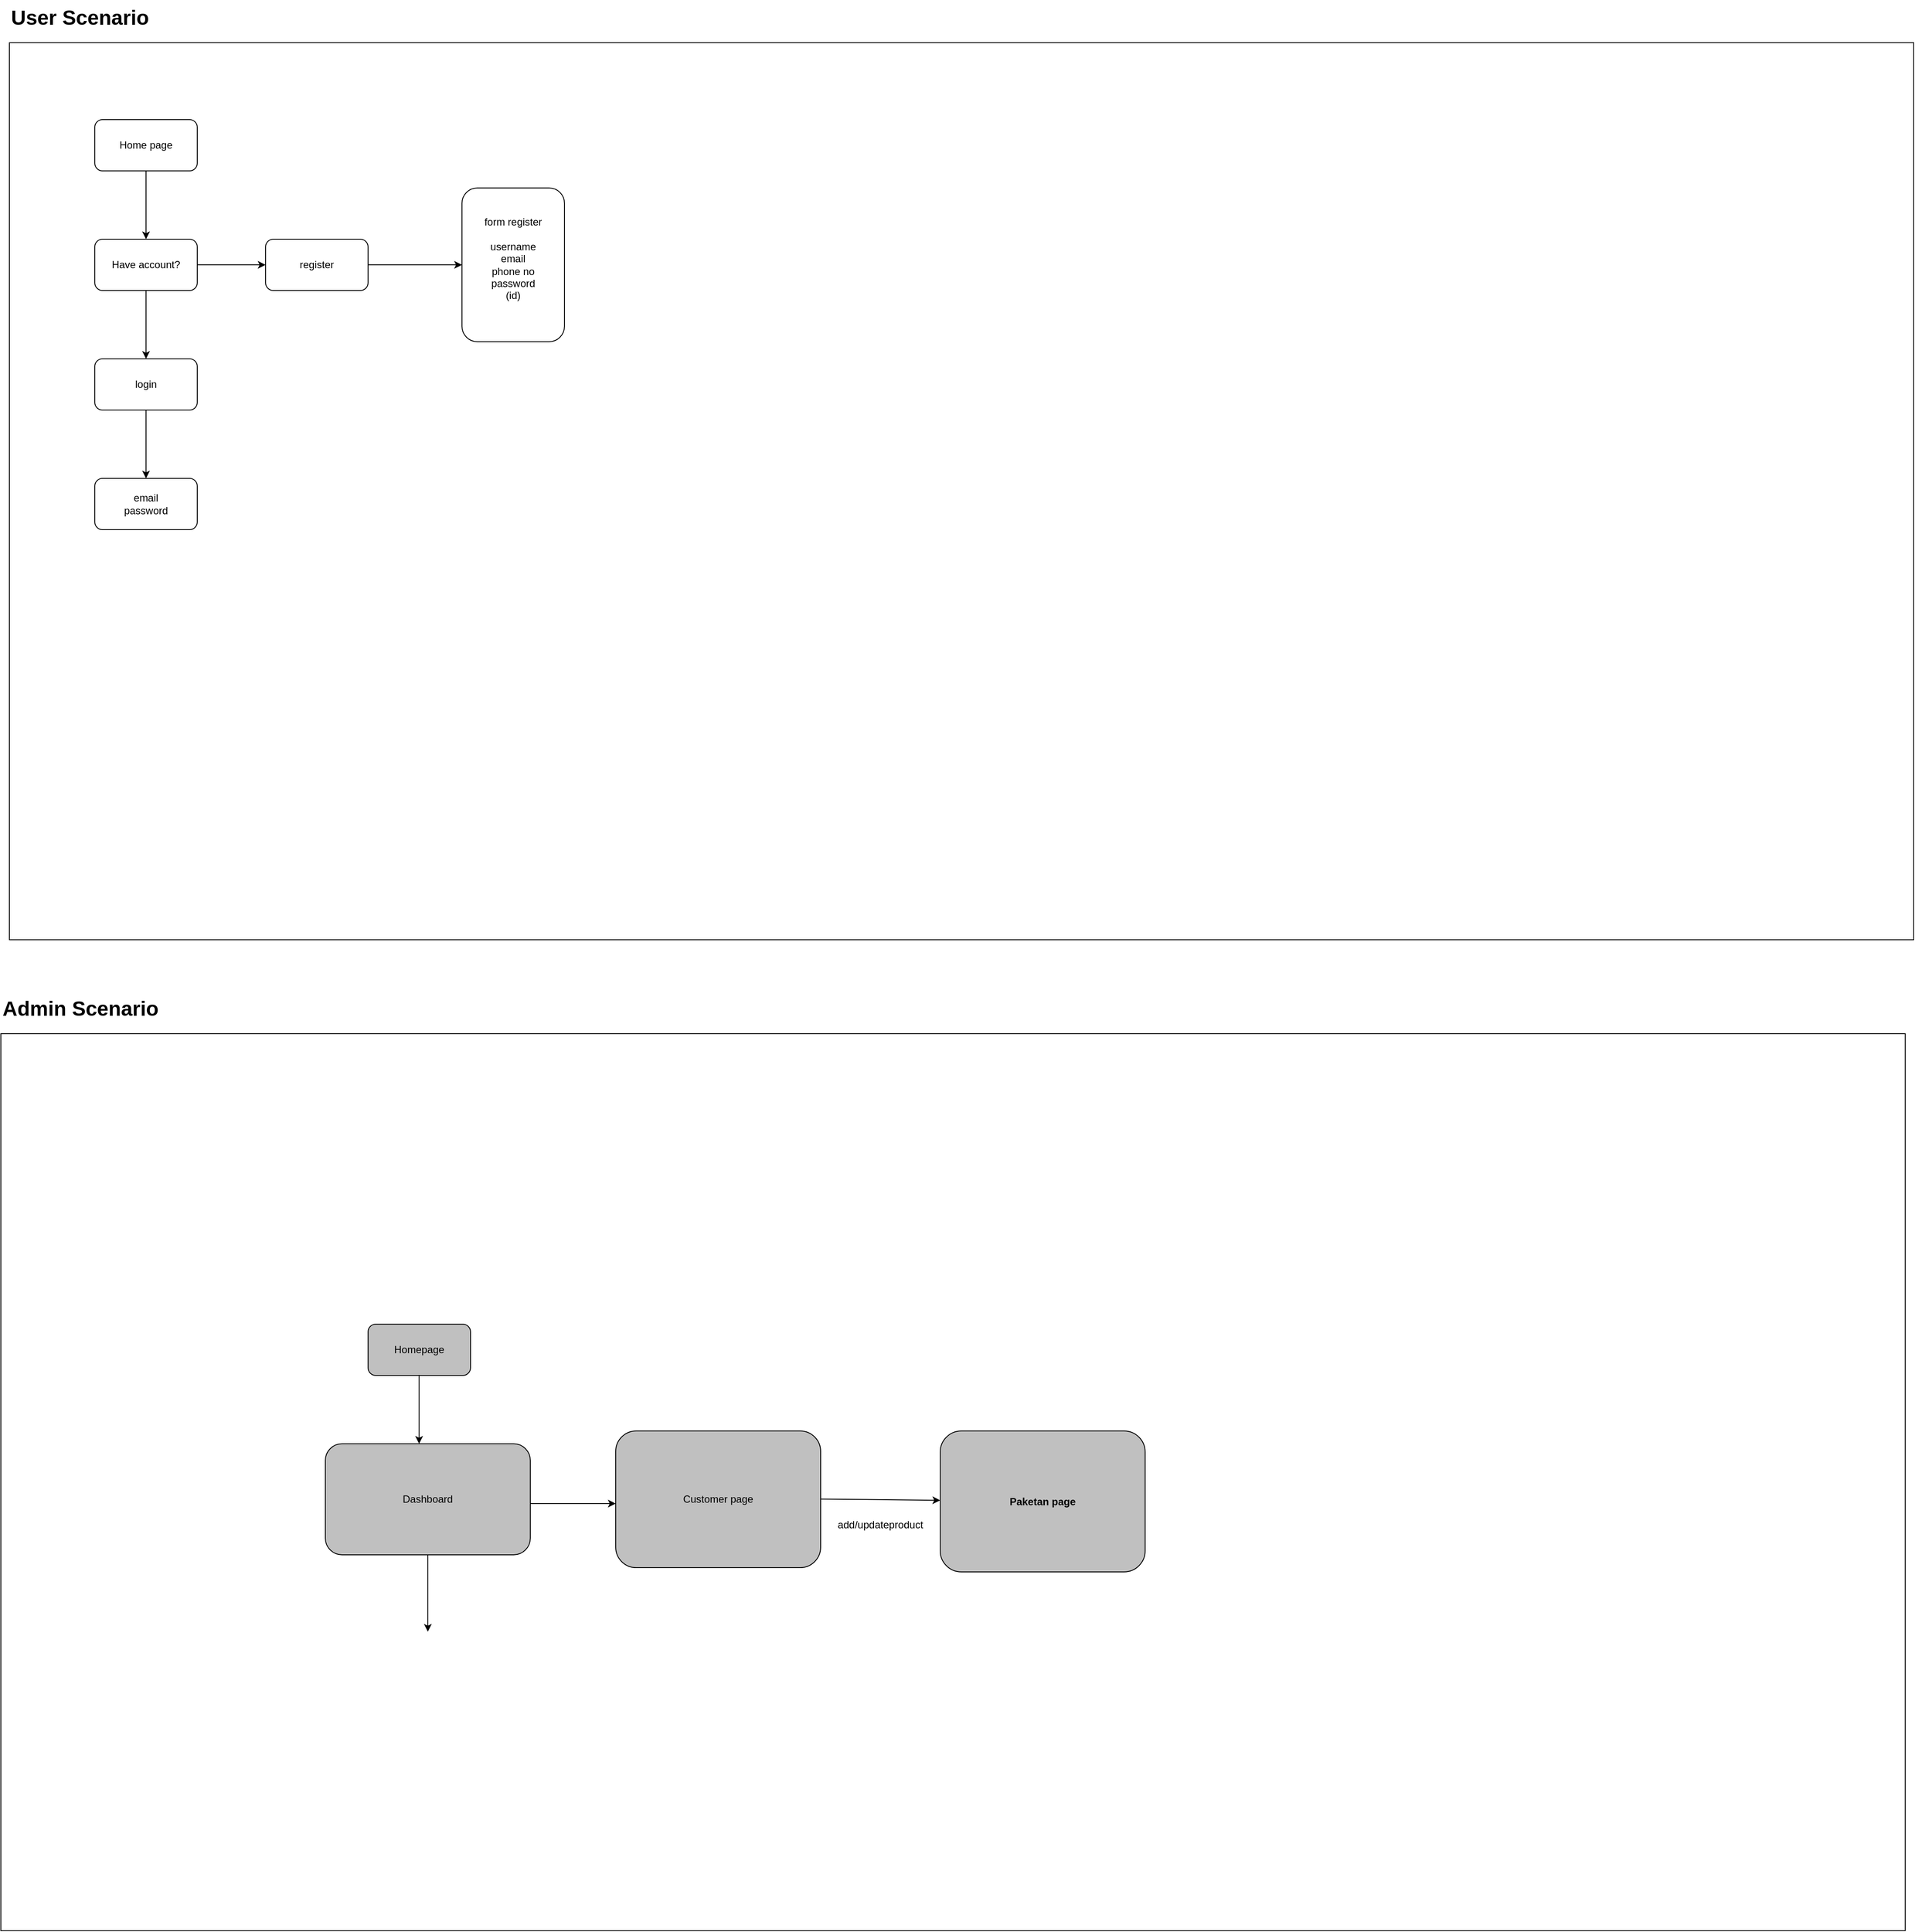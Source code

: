 <mxfile version="24.7.17">
  <diagram name="Halaman-1" id="yYDYP8oayEeTU_3yBGuc">
    <mxGraphModel dx="1798" dy="3846" grid="1" gridSize="10" guides="1" tooltips="1" connect="1" arrows="1" fold="1" page="1" pageScale="1" pageWidth="827" pageHeight="1169" math="0" shadow="0">
      <root>
        <mxCell id="0" />
        <mxCell id="1" parent="0" />
        <mxCell id="bFwUKNkLyuDPOkzhXgHu-1" value="" style="rounded=0;whiteSpace=wrap;html=1;" vertex="1" parent="1">
          <mxGeometry x="920" y="-2090" width="2230" height="1050" as="geometry" />
        </mxCell>
        <mxCell id="bFwUKNkLyuDPOkzhXgHu-2" value="&lt;h1 style=&quot;margin-top: 0px;&quot;&gt;User Scenario&lt;/h1&gt;" style="text;html=1;whiteSpace=wrap;overflow=hidden;rounded=0;" vertex="1" parent="1">
          <mxGeometry x="920" y="-2140" width="180" height="40" as="geometry" />
        </mxCell>
        <mxCell id="bFwUKNkLyuDPOkzhXgHu-3" value="&lt;h1 style=&quot;margin-top: 0px;&quot;&gt;Admin Scenario&lt;/h1&gt;" style="text;html=1;whiteSpace=wrap;overflow=hidden;rounded=0;" vertex="1" parent="1">
          <mxGeometry x="910" y="-980" width="230" height="40" as="geometry" />
        </mxCell>
        <mxCell id="bFwUKNkLyuDPOkzhXgHu-4" value="" style="rounded=0;whiteSpace=wrap;html=1;" vertex="1" parent="1">
          <mxGeometry x="910" y="-930" width="2230" height="1050" as="geometry" />
        </mxCell>
        <mxCell id="bFwUKNkLyuDPOkzhXgHu-7" value="" style="edgeStyle=orthogonalEdgeStyle;rounded=0;orthogonalLoop=1;jettySize=auto;html=1;" edge="1" parent="1" source="bFwUKNkLyuDPOkzhXgHu-5" target="bFwUKNkLyuDPOkzhXgHu-6">
          <mxGeometry relative="1" as="geometry" />
        </mxCell>
        <mxCell id="bFwUKNkLyuDPOkzhXgHu-5" value="Home page" style="rounded=1;whiteSpace=wrap;html=1;" vertex="1" parent="1">
          <mxGeometry x="1020" y="-2000" width="120" height="60" as="geometry" />
        </mxCell>
        <mxCell id="bFwUKNkLyuDPOkzhXgHu-9" value="" style="edgeStyle=orthogonalEdgeStyle;rounded=0;orthogonalLoop=1;jettySize=auto;html=1;" edge="1" parent="1" source="bFwUKNkLyuDPOkzhXgHu-6" target="bFwUKNkLyuDPOkzhXgHu-8">
          <mxGeometry relative="1" as="geometry" />
        </mxCell>
        <mxCell id="bFwUKNkLyuDPOkzhXgHu-13" value="" style="edgeStyle=orthogonalEdgeStyle;rounded=0;orthogonalLoop=1;jettySize=auto;html=1;" edge="1" parent="1" source="bFwUKNkLyuDPOkzhXgHu-6" target="bFwUKNkLyuDPOkzhXgHu-12">
          <mxGeometry relative="1" as="geometry" />
        </mxCell>
        <mxCell id="bFwUKNkLyuDPOkzhXgHu-6" value="Have account?" style="whiteSpace=wrap;html=1;rounded=1;" vertex="1" parent="1">
          <mxGeometry x="1020" y="-1860" width="120" height="60" as="geometry" />
        </mxCell>
        <mxCell id="bFwUKNkLyuDPOkzhXgHu-11" value="" style="edgeStyle=orthogonalEdgeStyle;rounded=0;orthogonalLoop=1;jettySize=auto;html=1;" edge="1" parent="1" source="bFwUKNkLyuDPOkzhXgHu-8" target="bFwUKNkLyuDPOkzhXgHu-10">
          <mxGeometry relative="1" as="geometry" />
        </mxCell>
        <mxCell id="bFwUKNkLyuDPOkzhXgHu-8" value="register" style="whiteSpace=wrap;html=1;rounded=1;" vertex="1" parent="1">
          <mxGeometry x="1220" y="-1860" width="120" height="60" as="geometry" />
        </mxCell>
        <mxCell id="bFwUKNkLyuDPOkzhXgHu-10" value="form register&lt;div&gt;&lt;br&gt;&lt;/div&gt;&lt;div&gt;username&lt;/div&gt;&lt;div&gt;email&lt;/div&gt;&lt;div&gt;phone no&lt;/div&gt;&lt;div&gt;password&lt;/div&gt;&lt;div&gt;(id)&lt;/div&gt;&lt;div&gt;&lt;br&gt;&lt;/div&gt;" style="whiteSpace=wrap;html=1;rounded=1;" vertex="1" parent="1">
          <mxGeometry x="1450" y="-1920" width="120" height="180" as="geometry" />
        </mxCell>
        <mxCell id="bFwUKNkLyuDPOkzhXgHu-15" value="" style="edgeStyle=orthogonalEdgeStyle;rounded=0;orthogonalLoop=1;jettySize=auto;html=1;" edge="1" parent="1" source="bFwUKNkLyuDPOkzhXgHu-12" target="bFwUKNkLyuDPOkzhXgHu-14">
          <mxGeometry relative="1" as="geometry" />
        </mxCell>
        <mxCell id="bFwUKNkLyuDPOkzhXgHu-12" value="login" style="whiteSpace=wrap;html=1;rounded=1;" vertex="1" parent="1">
          <mxGeometry x="1020" y="-1720" width="120" height="60" as="geometry" />
        </mxCell>
        <mxCell id="bFwUKNkLyuDPOkzhXgHu-14" value="email&lt;div&gt;password&lt;/div&gt;" style="whiteSpace=wrap;html=1;rounded=1;" vertex="1" parent="1">
          <mxGeometry x="1020" y="-1580" width="120" height="60" as="geometry" />
        </mxCell>
        <mxCell id="bFwUKNkLyuDPOkzhXgHu-29" value="Dashboard" style="rounded=1;whiteSpace=wrap;html=1;fillColor=#c0c0c0;" vertex="1" parent="1">
          <mxGeometry x="1290" y="-450" width="240" height="130" as="geometry" />
        </mxCell>
        <mxCell id="bFwUKNkLyuDPOkzhXgHu-30" value="" style="endArrow=classic;html=1;rounded=0;fontColor=#FFFFFF;" edge="1" parent="1">
          <mxGeometry width="50" height="50" relative="1" as="geometry">
            <mxPoint x="1399.79" y="-540" as="sourcePoint" />
            <mxPoint x="1399.79" y="-450" as="targetPoint" />
          </mxGeometry>
        </mxCell>
        <mxCell id="bFwUKNkLyuDPOkzhXgHu-32" value="Homepage" style="rounded=1;whiteSpace=wrap;html=1;fillColor=#c0c0c0;" vertex="1" parent="1">
          <mxGeometry x="1340" y="-590" width="120" height="60" as="geometry" />
        </mxCell>
        <mxCell id="bFwUKNkLyuDPOkzhXgHu-35" value="" style="endArrow=classic;html=1;rounded=0;fontColor=#FFFFFF;" edge="1" parent="1">
          <mxGeometry width="50" height="50" relative="1" as="geometry">
            <mxPoint x="1410" y="-320" as="sourcePoint" />
            <mxPoint x="1410" y="-230" as="targetPoint" />
          </mxGeometry>
        </mxCell>
        <mxCell id="bFwUKNkLyuDPOkzhXgHu-37" value="" style="endArrow=classic;html=1;rounded=0;fontColor=#FFFFFF;" edge="1" parent="1">
          <mxGeometry width="50" height="50" relative="1" as="geometry">
            <mxPoint x="1529.78" y="-380" as="sourcePoint" />
            <mxPoint x="1630" y="-380" as="targetPoint" />
          </mxGeometry>
        </mxCell>
        <mxCell id="bFwUKNkLyuDPOkzhXgHu-38" value="Customer page" style="rounded=1;whiteSpace=wrap;html=1;fillColor=#c0c0c0;" vertex="1" parent="1">
          <mxGeometry x="1630" y="-465" width="240" height="160" as="geometry" />
        </mxCell>
        <mxCell id="bFwUKNkLyuDPOkzhXgHu-39" value="Paketan page" style="rounded=1;whiteSpace=wrap;html=1;fillColor=#c0c0c0;fontStyle=1" vertex="1" parent="1">
          <mxGeometry x="2010" y="-465" width="240" height="165" as="geometry" />
        </mxCell>
        <mxCell id="bFwUKNkLyuDPOkzhXgHu-40" value="" style="endArrow=classic;html=1;rounded=0;fontColor=#FFFFFF;" edge="1" parent="1" target="bFwUKNkLyuDPOkzhXgHu-39">
          <mxGeometry width="50" height="50" relative="1" as="geometry">
            <mxPoint x="1870" y="-385.3" as="sourcePoint" />
            <mxPoint x="1970.22" y="-385.3" as="targetPoint" />
          </mxGeometry>
        </mxCell>
        <mxCell id="bFwUKNkLyuDPOkzhXgHu-41" value="add/updateproduct" style="text;html=1;align=center;verticalAlign=middle;whiteSpace=wrap;rounded=0;" vertex="1" parent="1">
          <mxGeometry x="1880" y="-370" width="120" height="30" as="geometry" />
        </mxCell>
      </root>
    </mxGraphModel>
  </diagram>
</mxfile>
